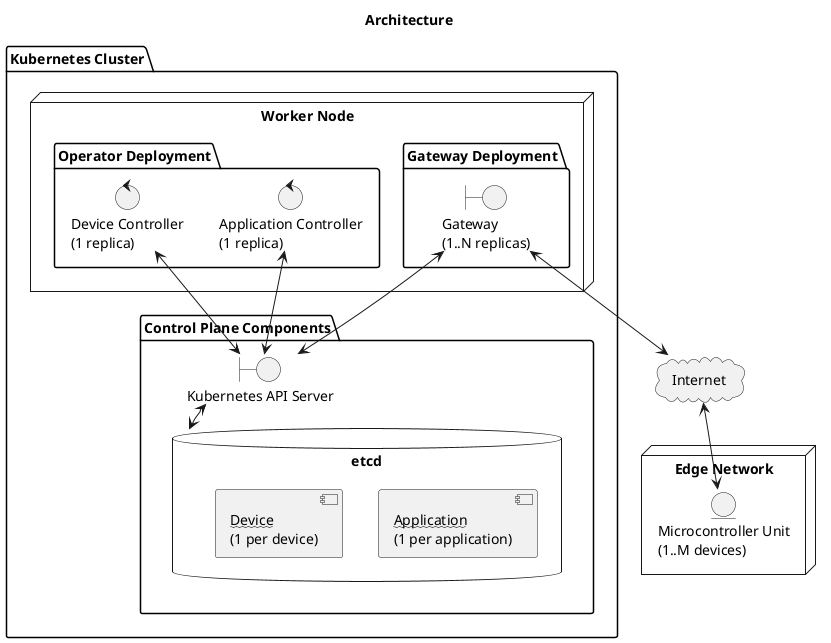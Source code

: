 @startuml
title Architecture

package "Kubernetes Cluster" {
  package "Control Plane Components" {
    boundary "Kubernetes API Server" as KubeApi
    database "etcd" as Etcd {
      component "~~Application~~\n(1 per application)" as Application
      component "~~Device~~\n(1 per device)"           as Device
    }
  }

  node "Worker Node" {
    package "Operator Deployment" {
      control "Application Controller\n(1 replica)" as ApplicationController
      control "Device Controller\n(1 replica)"      as DeviceController
    }

    package "Gateway Deployment" {
      boundary "Gateway\n(1..N replicas)" as Gateway
    }
  }
}

cloud "Internet" as Internet

node "Edge Network" {
  entity "Microcontroller Unit\n(1..M devices)" as MCU
}

ApplicationController <--> KubeApi
DeviceController      <--> KubeApi
Gateway               <--> KubeApi
KubeApi               <--> Etcd

Gateway  <--> Internet
Internet <--> MCU
@enduml
